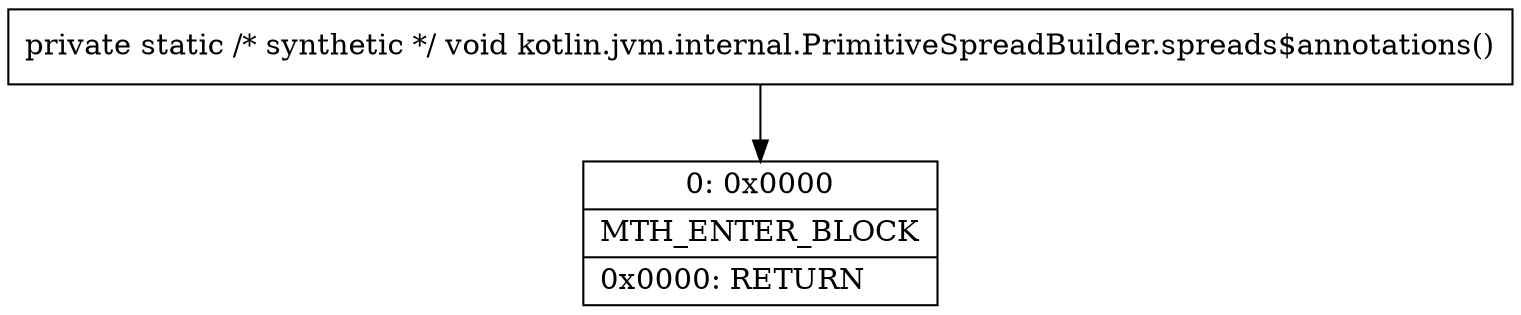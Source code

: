 digraph "CFG forkotlin.jvm.internal.PrimitiveSpreadBuilder.spreads$annotations()V" {
Node_0 [shape=record,label="{0\:\ 0x0000|MTH_ENTER_BLOCK\l|0x0000: RETURN   \l}"];
MethodNode[shape=record,label="{private static \/* synthetic *\/ void kotlin.jvm.internal.PrimitiveSpreadBuilder.spreads$annotations() }"];
MethodNode -> Node_0;
}

